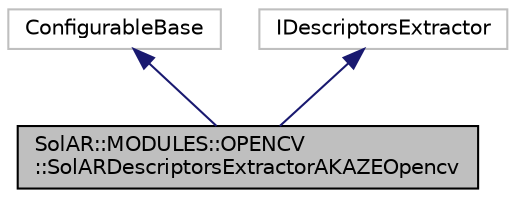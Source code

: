 digraph "SolAR::MODULES::OPENCV::SolARDescriptorsExtractorAKAZEOpencv"
{
  edge [fontname="Helvetica",fontsize="10",labelfontname="Helvetica",labelfontsize="10"];
  node [fontname="Helvetica",fontsize="10",shape=record];
  Node0 [label="SolAR::MODULES::OPENCV\l::SolARDescriptorsExtractorAKAZEOpencv",height=0.2,width=0.4,color="black", fillcolor="grey75", style="filled", fontcolor="black"];
  Node1 -> Node0 [dir="back",color="midnightblue",fontsize="10",style="solid",fontname="Helvetica"];
  Node1 [label="ConfigurableBase",height=0.2,width=0.4,color="grey75", fillcolor="white", style="filled"];
  Node2 -> Node0 [dir="back",color="midnightblue",fontsize="10",style="solid",fontname="Helvetica"];
  Node2 [label="IDescriptorsExtractor",height=0.2,width=0.4,color="grey75", fillcolor="white", style="filled"];
}
